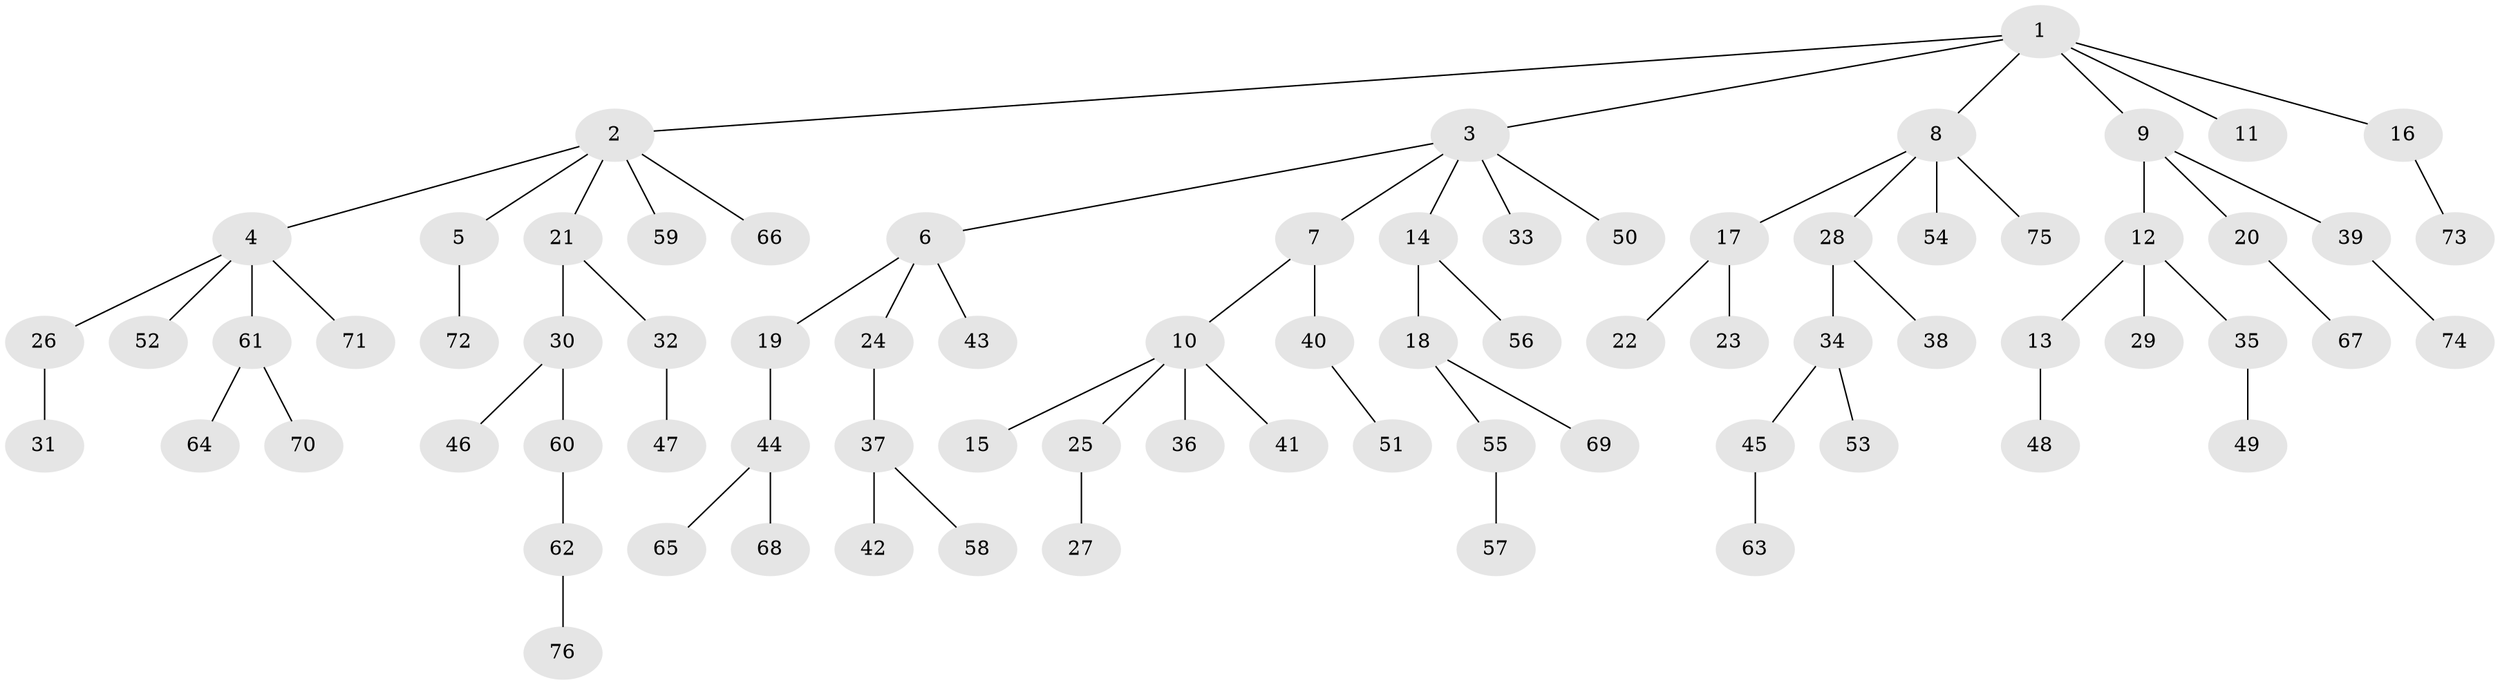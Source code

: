 // coarse degree distribution, {4: 0.08695652173913043, 5: 0.06521739130434782, 1: 0.5, 2: 0.2608695652173913, 3: 0.08695652173913043}
// Generated by graph-tools (version 1.1) at 2025/37/03/04/25 23:37:18]
// undirected, 76 vertices, 75 edges
graph export_dot {
  node [color=gray90,style=filled];
  1;
  2;
  3;
  4;
  5;
  6;
  7;
  8;
  9;
  10;
  11;
  12;
  13;
  14;
  15;
  16;
  17;
  18;
  19;
  20;
  21;
  22;
  23;
  24;
  25;
  26;
  27;
  28;
  29;
  30;
  31;
  32;
  33;
  34;
  35;
  36;
  37;
  38;
  39;
  40;
  41;
  42;
  43;
  44;
  45;
  46;
  47;
  48;
  49;
  50;
  51;
  52;
  53;
  54;
  55;
  56;
  57;
  58;
  59;
  60;
  61;
  62;
  63;
  64;
  65;
  66;
  67;
  68;
  69;
  70;
  71;
  72;
  73;
  74;
  75;
  76;
  1 -- 2;
  1 -- 3;
  1 -- 8;
  1 -- 9;
  1 -- 11;
  1 -- 16;
  2 -- 4;
  2 -- 5;
  2 -- 21;
  2 -- 59;
  2 -- 66;
  3 -- 6;
  3 -- 7;
  3 -- 14;
  3 -- 33;
  3 -- 50;
  4 -- 26;
  4 -- 52;
  4 -- 61;
  4 -- 71;
  5 -- 72;
  6 -- 19;
  6 -- 24;
  6 -- 43;
  7 -- 10;
  7 -- 40;
  8 -- 17;
  8 -- 28;
  8 -- 54;
  8 -- 75;
  9 -- 12;
  9 -- 20;
  9 -- 39;
  10 -- 15;
  10 -- 25;
  10 -- 36;
  10 -- 41;
  12 -- 13;
  12 -- 29;
  12 -- 35;
  13 -- 48;
  14 -- 18;
  14 -- 56;
  16 -- 73;
  17 -- 22;
  17 -- 23;
  18 -- 55;
  18 -- 69;
  19 -- 44;
  20 -- 67;
  21 -- 30;
  21 -- 32;
  24 -- 37;
  25 -- 27;
  26 -- 31;
  28 -- 34;
  28 -- 38;
  30 -- 46;
  30 -- 60;
  32 -- 47;
  34 -- 45;
  34 -- 53;
  35 -- 49;
  37 -- 42;
  37 -- 58;
  39 -- 74;
  40 -- 51;
  44 -- 65;
  44 -- 68;
  45 -- 63;
  55 -- 57;
  60 -- 62;
  61 -- 64;
  61 -- 70;
  62 -- 76;
}
